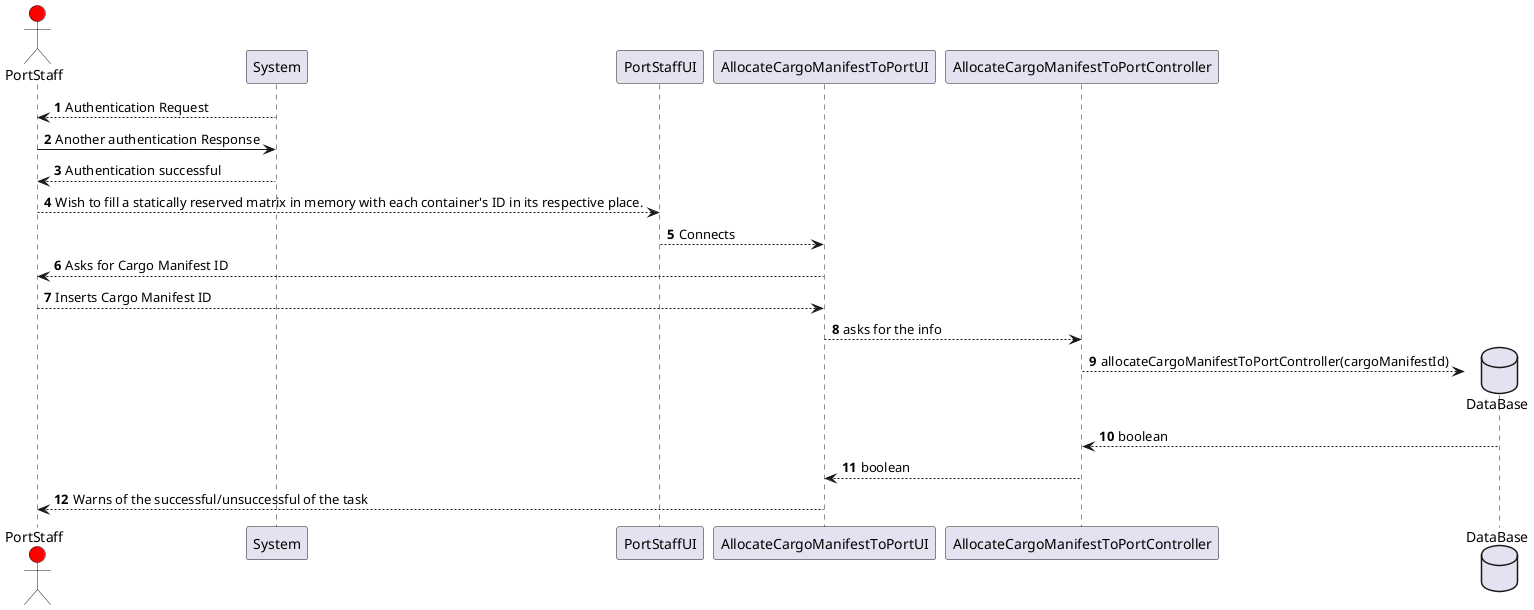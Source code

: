 @startuml

autonumber

actor PortStaff #red

System --> PortStaff: Authentication Request
PortStaff -> System : Another authentication Response
System --> PortStaff : Authentication successful
PortStaff --> PortStaffUI : Wish to fill a statically reserved matrix in memory with each container's ID in its respective place.
PortStaffUI --> AllocateCargoManifestToPortUI : Connects
AllocateCargoManifestToPortUI --> PortStaff : Asks for Cargo Manifest ID
PortStaff --> AllocateCargoManifestToPortUI : Inserts Cargo Manifest ID
AllocateCargoManifestToPortUI --> AllocateCargoManifestToPortController : asks for the info
database       "DataBase"              as db
AllocateCargoManifestToPortController --> db** : allocateCargoManifestToPortController(cargoManifestId)
db --> AllocateCargoManifestToPortController : boolean
AllocateCargoManifestToPortController --> AllocateCargoManifestToPortUI : boolean
AllocateCargoManifestToPortUI --> PortStaff : Warns of the successful/unsuccessful of the task

@enduml